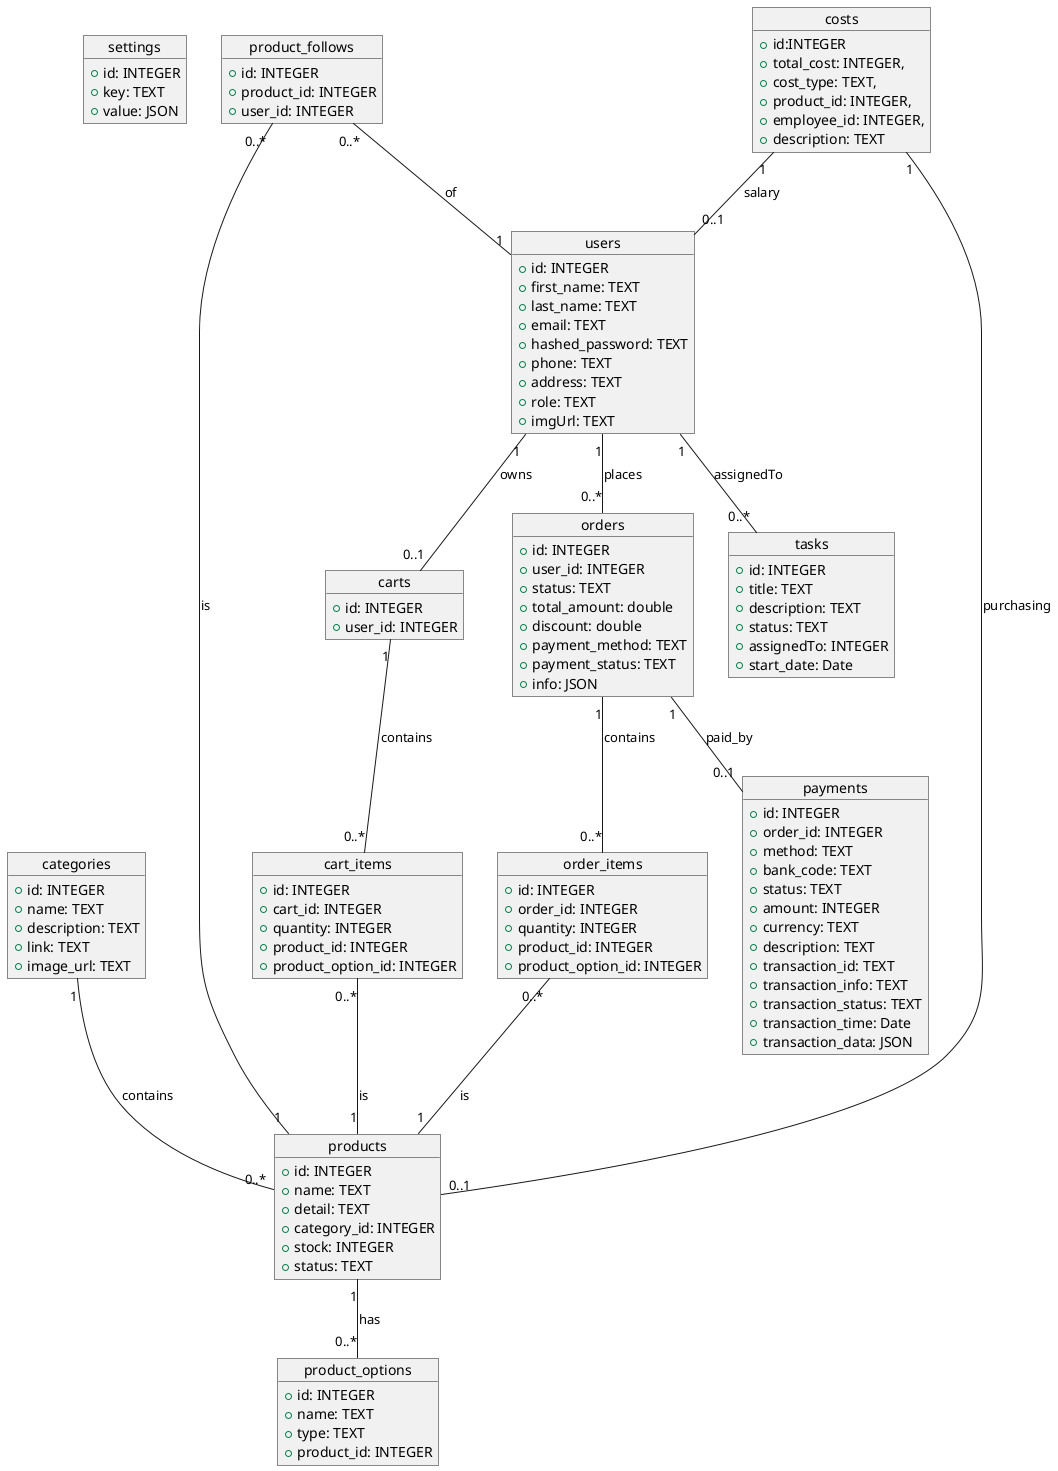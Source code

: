 @startuml class_diagram

object settings {
  +id: INTEGER
  +key: TEXT
  +value: JSON
}

object categories {
  +id: INTEGER
  +name: TEXT
  +description: TEXT
  +link: TEXT
  +image_url: TEXT
}

object products {
  +id: INTEGER
  +name: TEXT
  +detail: TEXT
  +category_id: INTEGER
  +stock: INTEGER
  +status: TEXT
}

object product_options {
  +id: INTEGER
  +name: TEXT
  +type: TEXT
  +product_id: INTEGER
}

object carts {
  +id: INTEGER
  +user_id: INTEGER
}

object cart_items {
  +id: INTEGER
  +cart_id: INTEGER
  +quantity: INTEGER
  +product_id: INTEGER
  +product_option_id: INTEGER
}

object product_follows {
  +id: INTEGER
  +product_id: INTEGER
  +user_id: INTEGER
}

object users {
  +id: INTEGER
  +first_name: TEXT
  +last_name: TEXT
  +email: TEXT
  +hashed_password: TEXT
  +phone: TEXT
  +address: TEXT
  +role: TEXT
  +imgUrl: TEXT
}

object costs {
  +id:INTEGER
  +total_cost: INTEGER,
  +cost_type: TEXT,
  +product_id: INTEGER,
  +employee_id: INTEGER,
  +description: TEXT
}

object orders {
  +id: INTEGER
  +user_id: INTEGER
  +status: TEXT
  +total_amount: double
  +discount: double
  +payment_method: TEXT
  +payment_status: TEXT
  +info: JSON
}

object order_items {
  +id: INTEGER
  +order_id: INTEGER
  +quantity: INTEGER
  +product_id: INTEGER
  +product_option_id: INTEGER
}

object payments {
  +id: INTEGER
  +order_id: INTEGER
  +method: TEXT
  +bank_code: TEXT
  +status: TEXT
  +amount: INTEGER
  +currency: TEXT
  +description: TEXT
  +transaction_id: TEXT
  +transaction_info: TEXT
  +transaction_status: TEXT
  +transaction_time: Date
  +transaction_data: JSON
}

object tasks{
  +id: INTEGER
  +title: TEXT
  +description: TEXT
  +status: TEXT
  +assignedTo: INTEGER
  +start_date: Date
}

' Các mối quan hệ
categories "1" -- "0..*" products : contains
carts "1" -- "0..*" cart_items : contains
users "1" -- "0..*" orders : places
users "1" -- "0..1" carts : owns
orders "1" -- "0..*" order_items : contains
orders "1" -- "0..1" payments : paid_by
products "1" -- "0..*" product_options : has
cart_items "0..*" -- "1" products : is
order_items "0..*" -- "1" products : is
costs "1" -- "0..1" products : purchasing
costs "1" -- "0..1" users : salary
product_follows "0..*" -- "1" products : is
product_follows "0..*" -- "1" users : of
users "1" -- "0..*" tasks : assignedTo
@enduml